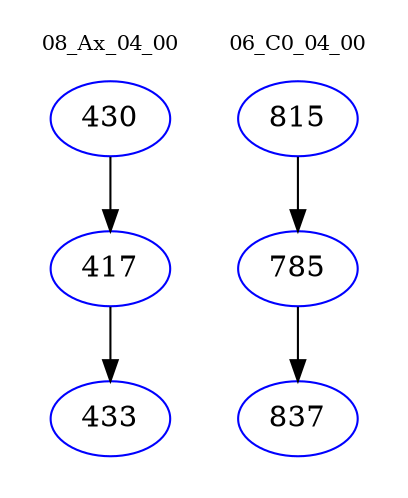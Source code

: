 digraph{
subgraph cluster_0 {
color = white
label = "08_Ax_04_00";
fontsize=10;
T0_430 [label="430", color="blue"]
T0_430 -> T0_417 [color="black"]
T0_417 [label="417", color="blue"]
T0_417 -> T0_433 [color="black"]
T0_433 [label="433", color="blue"]
}
subgraph cluster_1 {
color = white
label = "06_C0_04_00";
fontsize=10;
T1_815 [label="815", color="blue"]
T1_815 -> T1_785 [color="black"]
T1_785 [label="785", color="blue"]
T1_785 -> T1_837 [color="black"]
T1_837 [label="837", color="blue"]
}
}
